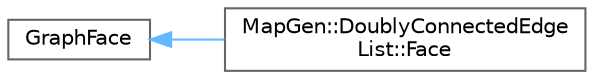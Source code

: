 digraph "类继承关系图"
{
 // INTERACTIVE_SVG=YES
 // LATEX_PDF_SIZE
  bgcolor="transparent";
  edge [fontname=Helvetica,fontsize=10,labelfontname=Helvetica,labelfontsize=10];
  node [fontname=Helvetica,fontsize=10,shape=box,height=0.2,width=0.4];
  rankdir="LR";
  Node0 [id="Node000000",label="GraphFace",height=0.2,width=0.4,color="grey40", fillcolor="white", style="filled",URL="$d5/d1a/classGraphFace.html",tooltip=" "];
  Node0 -> Node1 [id="edge187_Node000000_Node000001",dir="back",color="steelblue1",style="solid",tooltip=" "];
  Node1 [id="Node000001",label="MapGen::DoublyConnectedEdge\lList::Face",height=0.2,width=0.4,color="grey40", fillcolor="white", style="filled",URL="$dd/d77/structMapGen_1_1DoublyConnectedEdgeList_1_1Face.html",tooltip=" "];
}
